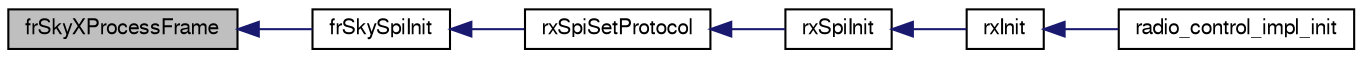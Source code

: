 digraph "frSkyXProcessFrame"
{
  edge [fontname="FreeSans",fontsize="10",labelfontname="FreeSans",labelfontsize="10"];
  node [fontname="FreeSans",fontsize="10",shape=record];
  rankdir="LR";
  Node1 [label="frSkyXProcessFrame",height=0.2,width=0.4,color="black", fillcolor="grey75", style="filled", fontcolor="black"];
  Node1 -> Node2 [dir="back",color="midnightblue",fontsize="10",style="solid",fontname="FreeSans"];
  Node2 [label="frSkySpiInit",height=0.2,width=0.4,color="black", fillcolor="white", style="filled",URL="$cc2500__frsky__shared_8c.html#ae9a644b9be932a275c8b3c77fd33f0f9"];
  Node2 -> Node3 [dir="back",color="midnightblue",fontsize="10",style="solid",fontname="FreeSans"];
  Node3 [label="rxSpiSetProtocol",height=0.2,width=0.4,color="black", fillcolor="white", style="filled",URL="$cc2500__rx__spi_8c.html#a3d2e6ea2ec7d87bc2067c0fd06ecc5c0"];
  Node3 -> Node4 [dir="back",color="midnightblue",fontsize="10",style="solid",fontname="FreeSans"];
  Node4 [label="rxSpiInit",height=0.2,width=0.4,color="black", fillcolor="white", style="filled",URL="$cc2500__rx__spi_8h.html#a69c86568ea4d5d0b6b27d470946083c5"];
  Node4 -> Node5 [dir="back",color="midnightblue",fontsize="10",style="solid",fontname="FreeSans"];
  Node5 [label="rxInit",height=0.2,width=0.4,color="black", fillcolor="white", style="filled",URL="$cc2500__rx_8h.html#a2b22f66cf63b1438ff45127b7674d1a9",tooltip="!TODO remove this extern, only needed once for channelCount "];
  Node5 -> Node6 [dir="back",color="midnightblue",fontsize="10",style="solid",fontname="FreeSans"];
  Node6 [label="radio_control_impl_init",height=0.2,width=0.4,color="black", fillcolor="white", style="filled",URL="$cc2500__paparazzi_8c.html#a6ba4bebf68f7ff39f4569dfe3b1f2832"];
}
